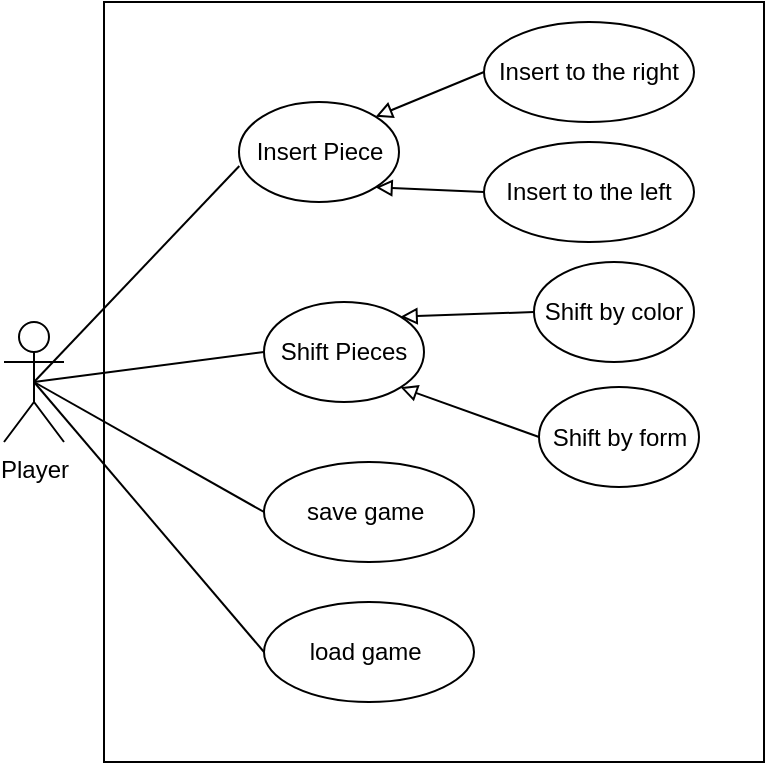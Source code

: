 <mxfile>
    <diagram id="Zc9ykDCaDpqadypkbZk2" name="Page-1">
        <mxGraphModel dx="1056" dy="387" grid="1" gridSize="10" guides="1" tooltips="1" connect="1" arrows="1" fold="1" page="1" pageScale="1" pageWidth="850" pageHeight="1100" math="0" shadow="0">
            <root>
                <mxCell id="0"/>
                <mxCell id="1" parent="0"/>
                <mxCell id="2" value="&lt;div style=&quot;&quot;&gt;&lt;br&gt;&lt;/div&gt;" style="rounded=0;whiteSpace=wrap;html=1;align=center;movable=0;resizable=0;rotatable=0;deletable=0;editable=0;connectable=0;" parent="1" vertex="1">
                    <mxGeometry x="160" y="10" width="330" height="380" as="geometry"/>
                </mxCell>
                <mxCell id="3" value="Insert Piece" style="ellipse;whiteSpace=wrap;html=1;" parent="1" vertex="1">
                    <mxGeometry x="227.5" y="60" width="80" height="50" as="geometry"/>
                </mxCell>
                <mxCell id="31" style="edgeStyle=none;html=1;exitX=0.5;exitY=0.5;exitDx=0;exitDy=0;exitPerimeter=0;entryX=0;entryY=0.5;entryDx=0;entryDy=0;endArrow=none;endFill=0;" parent="1" source="5" target="26" edge="1">
                    <mxGeometry relative="1" as="geometry"/>
                </mxCell>
                <mxCell id="32" style="edgeStyle=none;html=1;exitX=0.5;exitY=0.5;exitDx=0;exitDy=0;exitPerimeter=0;entryX=0;entryY=0.5;entryDx=0;entryDy=0;endArrow=none;endFill=0;" parent="1" source="5" target="27" edge="1">
                    <mxGeometry relative="1" as="geometry"/>
                </mxCell>
                <mxCell id="5" value="Player" style="shape=umlActor;verticalLabelPosition=bottom;verticalAlign=top;html=1;outlineConnect=0;" parent="1" vertex="1">
                    <mxGeometry x="110" y="170" width="30" height="60" as="geometry"/>
                </mxCell>
                <mxCell id="6" value="Shift Pieces" style="ellipse;whiteSpace=wrap;html=1;" parent="1" vertex="1">
                    <mxGeometry x="240" y="160" width="80" height="50" as="geometry"/>
                </mxCell>
                <mxCell id="7" value="Insert to the right" style="ellipse;whiteSpace=wrap;html=1;" parent="1" vertex="1">
                    <mxGeometry x="350" y="20" width="105" height="50" as="geometry"/>
                </mxCell>
                <mxCell id="11" value="Insert to the left" style="ellipse;whiteSpace=wrap;html=1;" parent="1" vertex="1">
                    <mxGeometry x="350" y="80" width="105" height="50" as="geometry"/>
                </mxCell>
                <mxCell id="12" value="Shift by color" style="ellipse;whiteSpace=wrap;html=1;" parent="1" vertex="1">
                    <mxGeometry x="375" y="140" width="80" height="50" as="geometry"/>
                </mxCell>
                <mxCell id="13" value="Shift by form" style="ellipse;whiteSpace=wrap;html=1;" parent="1" vertex="1">
                    <mxGeometry x="377.5" y="202.5" width="80" height="50" as="geometry"/>
                </mxCell>
                <mxCell id="17" style="edgeStyle=none;html=1;exitX=0;exitY=0.5;exitDx=0;exitDy=0;endArrow=block;endFill=0;entryX=1;entryY=0;entryDx=0;entryDy=0;" parent="1" source="12" target="6" edge="1">
                    <mxGeometry relative="1" as="geometry">
                        <mxPoint x="390" y="252.32" as="sourcePoint"/>
                        <mxPoint x="310" y="290" as="targetPoint"/>
                    </mxGeometry>
                </mxCell>
                <mxCell id="18" style="edgeStyle=none;html=1;exitX=0;exitY=0.5;exitDx=0;exitDy=0;endArrow=block;endFill=0;entryX=1;entryY=1;entryDx=0;entryDy=0;" parent="1" source="13" target="6" edge="1">
                    <mxGeometry relative="1" as="geometry">
                        <mxPoint x="390" y="320" as="sourcePoint"/>
                        <mxPoint x="310" y="310" as="targetPoint"/>
                    </mxGeometry>
                </mxCell>
                <mxCell id="20" style="edgeStyle=none;html=1;endArrow=block;endFill=0;entryX=1;entryY=0;entryDx=0;entryDy=0;exitX=0;exitY=0.5;exitDx=0;exitDy=0;" parent="1" source="7" target="3" edge="1">
                    <mxGeometry relative="1" as="geometry">
                        <mxPoint x="360" y="90" as="sourcePoint"/>
                        <mxPoint x="291.284" y="90.002" as="targetPoint"/>
                    </mxGeometry>
                </mxCell>
                <mxCell id="21" style="edgeStyle=none;html=1;endArrow=block;endFill=0;entryX=1;entryY=1;entryDx=0;entryDy=0;exitX=0;exitY=0.5;exitDx=0;exitDy=0;" parent="1" source="11" target="3" edge="1">
                    <mxGeometry relative="1" as="geometry">
                        <mxPoint x="370" y="153" as="sourcePoint"/>
                        <mxPoint x="303.244" y="170.002" as="targetPoint"/>
                    </mxGeometry>
                </mxCell>
                <mxCell id="23" value="" style="endArrow=none;html=1;entryX=0.002;entryY=0.64;entryDx=0;entryDy=0;entryPerimeter=0;exitX=0.5;exitY=0.5;exitDx=0;exitDy=0;exitPerimeter=0;" parent="1" source="5" target="3" edge="1">
                    <mxGeometry width="50" height="50" relative="1" as="geometry">
                        <mxPoint x="140" y="190" as="sourcePoint"/>
                        <mxPoint x="190" y="140" as="targetPoint"/>
                    </mxGeometry>
                </mxCell>
                <mxCell id="24" value="" style="endArrow=none;html=1;exitX=0.5;exitY=0.5;exitDx=0;exitDy=0;exitPerimeter=0;entryX=0;entryY=0.5;entryDx=0;entryDy=0;" parent="1" source="5" target="6" edge="1">
                    <mxGeometry width="50" height="50" relative="1" as="geometry">
                        <mxPoint x="280" y="220" as="sourcePoint"/>
                        <mxPoint x="330" y="170" as="targetPoint"/>
                    </mxGeometry>
                </mxCell>
                <mxCell id="26" value="save game&amp;nbsp;" style="ellipse;whiteSpace=wrap;html=1;" parent="1" vertex="1">
                    <mxGeometry x="240" y="240" width="105" height="50" as="geometry"/>
                </mxCell>
                <mxCell id="27" value="load game&amp;nbsp;" style="ellipse;whiteSpace=wrap;html=1;" parent="1" vertex="1">
                    <mxGeometry x="240" y="310" width="105" height="50" as="geometry"/>
                </mxCell>
            </root>
        </mxGraphModel>
    </diagram>
</mxfile>